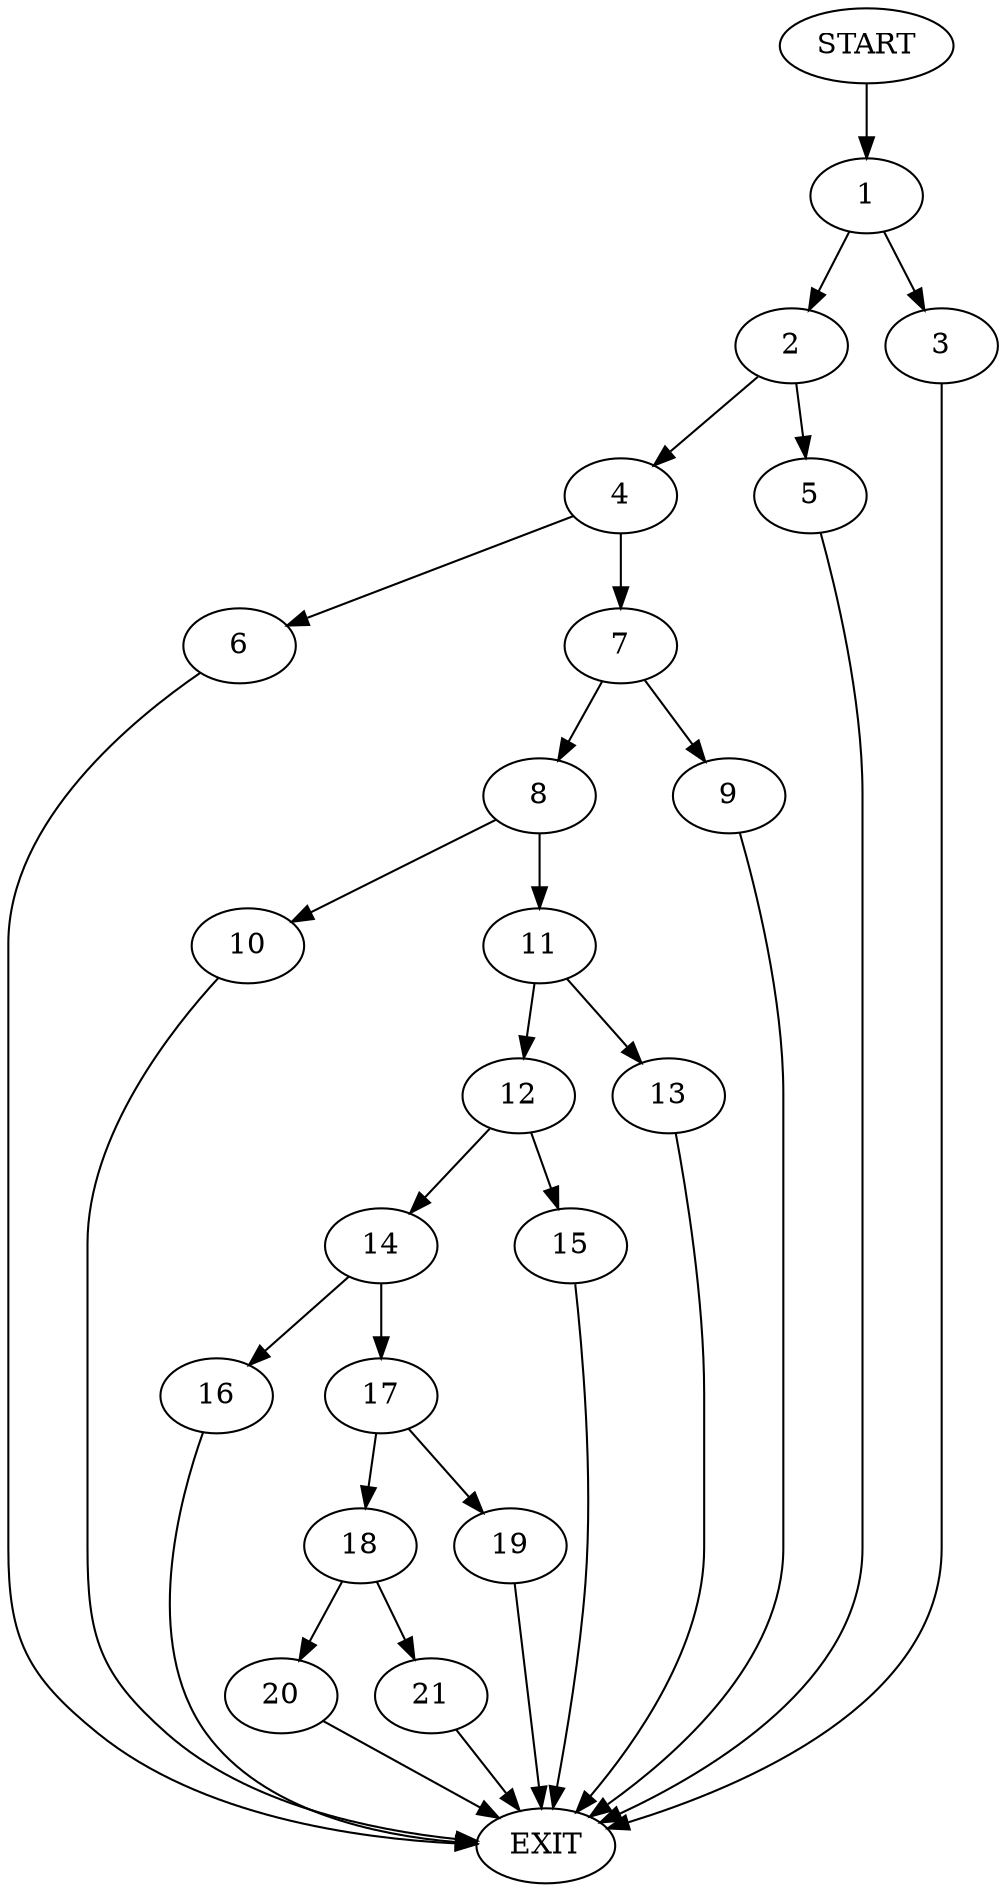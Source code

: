digraph {
0 [label="START"]
22 [label="EXIT"]
0 -> 1
1 -> 2
1 -> 3
2 -> 4
2 -> 5
3 -> 22
5 -> 22
4 -> 6
4 -> 7
6 -> 22
7 -> 8
7 -> 9
9 -> 22
8 -> 10
8 -> 11
10 -> 22
11 -> 12
11 -> 13
13 -> 22
12 -> 14
12 -> 15
14 -> 16
14 -> 17
15 -> 22
16 -> 22
17 -> 18
17 -> 19
19 -> 22
18 -> 20
18 -> 21
21 -> 22
20 -> 22
}
